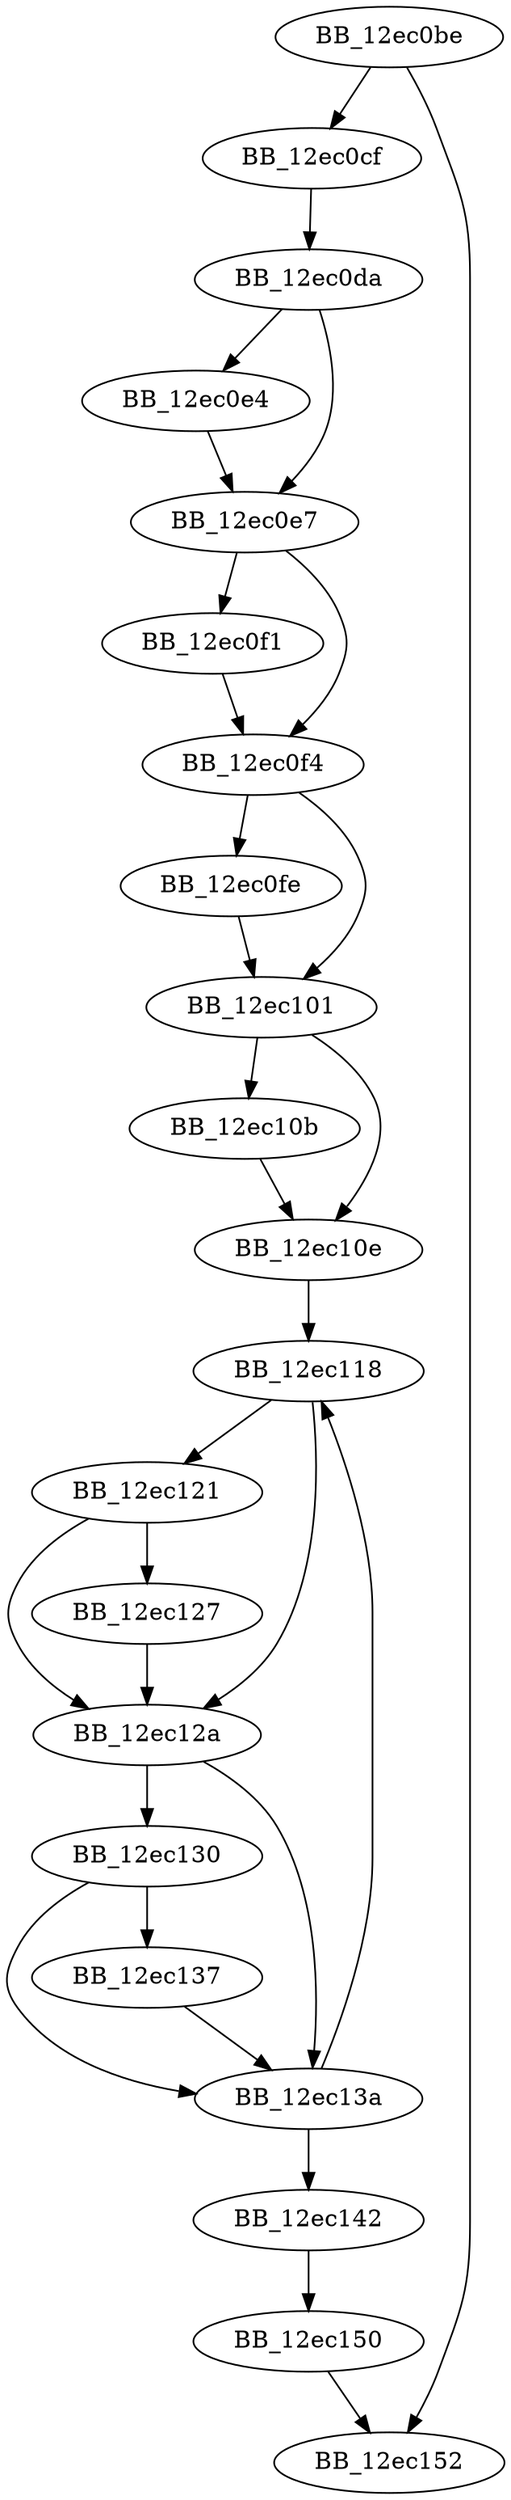 DiGraph ___removelocaleref{
BB_12ec0be->BB_12ec0cf
BB_12ec0be->BB_12ec152
BB_12ec0cf->BB_12ec0da
BB_12ec0da->BB_12ec0e4
BB_12ec0da->BB_12ec0e7
BB_12ec0e4->BB_12ec0e7
BB_12ec0e7->BB_12ec0f1
BB_12ec0e7->BB_12ec0f4
BB_12ec0f1->BB_12ec0f4
BB_12ec0f4->BB_12ec0fe
BB_12ec0f4->BB_12ec101
BB_12ec0fe->BB_12ec101
BB_12ec101->BB_12ec10b
BB_12ec101->BB_12ec10e
BB_12ec10b->BB_12ec10e
BB_12ec10e->BB_12ec118
BB_12ec118->BB_12ec121
BB_12ec118->BB_12ec12a
BB_12ec121->BB_12ec127
BB_12ec121->BB_12ec12a
BB_12ec127->BB_12ec12a
BB_12ec12a->BB_12ec130
BB_12ec12a->BB_12ec13a
BB_12ec130->BB_12ec137
BB_12ec130->BB_12ec13a
BB_12ec137->BB_12ec13a
BB_12ec13a->BB_12ec118
BB_12ec13a->BB_12ec142
BB_12ec142->BB_12ec150
BB_12ec150->BB_12ec152
}
